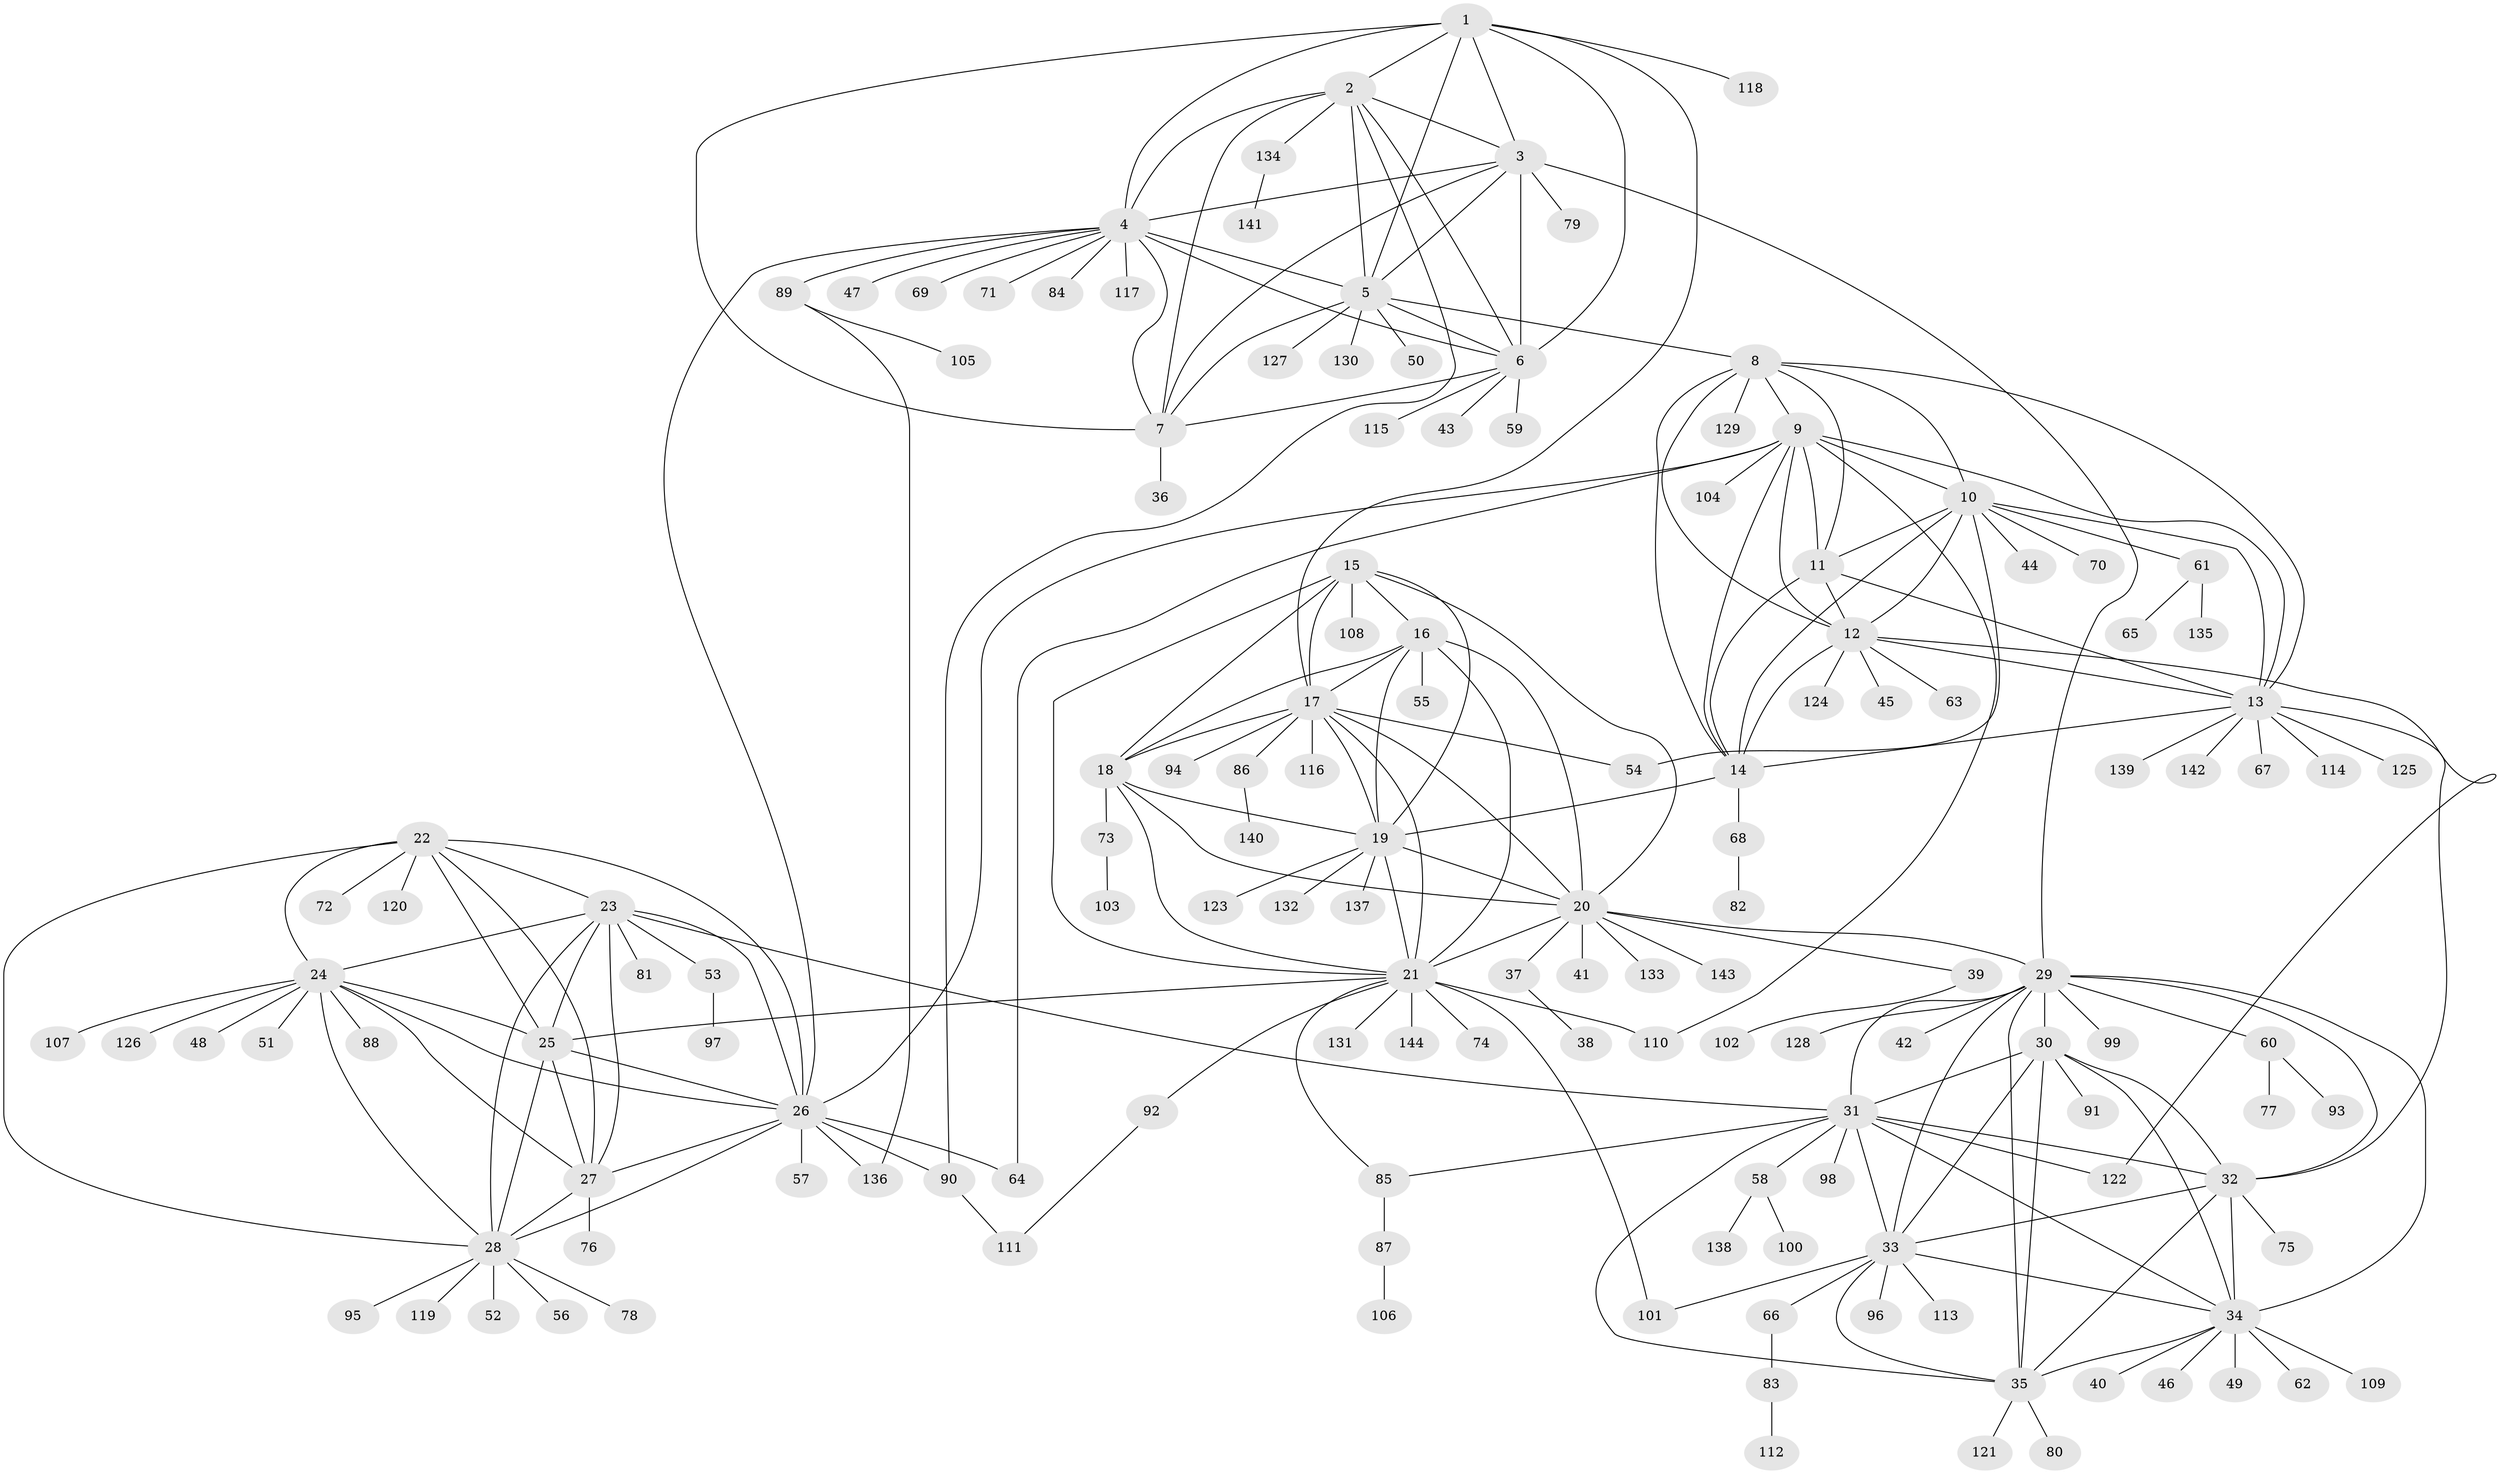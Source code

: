 // coarse degree distribution, {7: 0.017543859649122806, 4: 0.07017543859649122, 1: 0.7719298245614035, 10: 0.05263157894736842, 6: 0.05263157894736842, 9: 0.017543859649122806, 12: 0.017543859649122806}
// Generated by graph-tools (version 1.1) at 2025/58/03/04/25 21:58:57]
// undirected, 144 vertices, 233 edges
graph export_dot {
graph [start="1"]
  node [color=gray90,style=filled];
  1;
  2;
  3;
  4;
  5;
  6;
  7;
  8;
  9;
  10;
  11;
  12;
  13;
  14;
  15;
  16;
  17;
  18;
  19;
  20;
  21;
  22;
  23;
  24;
  25;
  26;
  27;
  28;
  29;
  30;
  31;
  32;
  33;
  34;
  35;
  36;
  37;
  38;
  39;
  40;
  41;
  42;
  43;
  44;
  45;
  46;
  47;
  48;
  49;
  50;
  51;
  52;
  53;
  54;
  55;
  56;
  57;
  58;
  59;
  60;
  61;
  62;
  63;
  64;
  65;
  66;
  67;
  68;
  69;
  70;
  71;
  72;
  73;
  74;
  75;
  76;
  77;
  78;
  79;
  80;
  81;
  82;
  83;
  84;
  85;
  86;
  87;
  88;
  89;
  90;
  91;
  92;
  93;
  94;
  95;
  96;
  97;
  98;
  99;
  100;
  101;
  102;
  103;
  104;
  105;
  106;
  107;
  108;
  109;
  110;
  111;
  112;
  113;
  114;
  115;
  116;
  117;
  118;
  119;
  120;
  121;
  122;
  123;
  124;
  125;
  126;
  127;
  128;
  129;
  130;
  131;
  132;
  133;
  134;
  135;
  136;
  137;
  138;
  139;
  140;
  141;
  142;
  143;
  144;
  1 -- 2;
  1 -- 3;
  1 -- 4;
  1 -- 5;
  1 -- 6;
  1 -- 7;
  1 -- 17;
  1 -- 118;
  2 -- 3;
  2 -- 4;
  2 -- 5;
  2 -- 6;
  2 -- 7;
  2 -- 90;
  2 -- 134;
  3 -- 4;
  3 -- 5;
  3 -- 6;
  3 -- 7;
  3 -- 29;
  3 -- 79;
  4 -- 5;
  4 -- 6;
  4 -- 7;
  4 -- 26;
  4 -- 47;
  4 -- 69;
  4 -- 71;
  4 -- 84;
  4 -- 89;
  4 -- 117;
  5 -- 6;
  5 -- 7;
  5 -- 8;
  5 -- 50;
  5 -- 127;
  5 -- 130;
  6 -- 7;
  6 -- 43;
  6 -- 59;
  6 -- 115;
  7 -- 36;
  8 -- 9;
  8 -- 10;
  8 -- 11;
  8 -- 12;
  8 -- 13;
  8 -- 14;
  8 -- 129;
  9 -- 10;
  9 -- 11;
  9 -- 12;
  9 -- 13;
  9 -- 14;
  9 -- 26;
  9 -- 64;
  9 -- 104;
  9 -- 110;
  10 -- 11;
  10 -- 12;
  10 -- 13;
  10 -- 14;
  10 -- 44;
  10 -- 54;
  10 -- 61;
  10 -- 70;
  11 -- 12;
  11 -- 13;
  11 -- 14;
  12 -- 13;
  12 -- 14;
  12 -- 45;
  12 -- 63;
  12 -- 122;
  12 -- 124;
  13 -- 14;
  13 -- 32;
  13 -- 67;
  13 -- 114;
  13 -- 125;
  13 -- 139;
  13 -- 142;
  14 -- 19;
  14 -- 68;
  15 -- 16;
  15 -- 17;
  15 -- 18;
  15 -- 19;
  15 -- 20;
  15 -- 21;
  15 -- 108;
  16 -- 17;
  16 -- 18;
  16 -- 19;
  16 -- 20;
  16 -- 21;
  16 -- 55;
  17 -- 18;
  17 -- 19;
  17 -- 20;
  17 -- 21;
  17 -- 54;
  17 -- 86;
  17 -- 94;
  17 -- 116;
  18 -- 19;
  18 -- 20;
  18 -- 21;
  18 -- 73;
  19 -- 20;
  19 -- 21;
  19 -- 123;
  19 -- 132;
  19 -- 137;
  20 -- 21;
  20 -- 29;
  20 -- 37;
  20 -- 39;
  20 -- 41;
  20 -- 133;
  20 -- 143;
  21 -- 25;
  21 -- 74;
  21 -- 85;
  21 -- 92;
  21 -- 101;
  21 -- 110;
  21 -- 131;
  21 -- 144;
  22 -- 23;
  22 -- 24;
  22 -- 25;
  22 -- 26;
  22 -- 27;
  22 -- 28;
  22 -- 72;
  22 -- 120;
  23 -- 24;
  23 -- 25;
  23 -- 26;
  23 -- 27;
  23 -- 28;
  23 -- 31;
  23 -- 53;
  23 -- 81;
  24 -- 25;
  24 -- 26;
  24 -- 27;
  24 -- 28;
  24 -- 48;
  24 -- 51;
  24 -- 88;
  24 -- 107;
  24 -- 126;
  25 -- 26;
  25 -- 27;
  25 -- 28;
  26 -- 27;
  26 -- 28;
  26 -- 57;
  26 -- 64;
  26 -- 90;
  26 -- 136;
  27 -- 28;
  27 -- 76;
  28 -- 52;
  28 -- 56;
  28 -- 78;
  28 -- 95;
  28 -- 119;
  29 -- 30;
  29 -- 31;
  29 -- 32;
  29 -- 33;
  29 -- 34;
  29 -- 35;
  29 -- 42;
  29 -- 60;
  29 -- 99;
  29 -- 128;
  30 -- 31;
  30 -- 32;
  30 -- 33;
  30 -- 34;
  30 -- 35;
  30 -- 91;
  31 -- 32;
  31 -- 33;
  31 -- 34;
  31 -- 35;
  31 -- 58;
  31 -- 85;
  31 -- 98;
  31 -- 122;
  32 -- 33;
  32 -- 34;
  32 -- 35;
  32 -- 75;
  33 -- 34;
  33 -- 35;
  33 -- 66;
  33 -- 96;
  33 -- 101;
  33 -- 113;
  34 -- 35;
  34 -- 40;
  34 -- 46;
  34 -- 49;
  34 -- 62;
  34 -- 109;
  35 -- 80;
  35 -- 121;
  37 -- 38;
  39 -- 102;
  53 -- 97;
  58 -- 100;
  58 -- 138;
  60 -- 77;
  60 -- 93;
  61 -- 65;
  61 -- 135;
  66 -- 83;
  68 -- 82;
  73 -- 103;
  83 -- 112;
  85 -- 87;
  86 -- 140;
  87 -- 106;
  89 -- 105;
  89 -- 136;
  90 -- 111;
  92 -- 111;
  134 -- 141;
}
